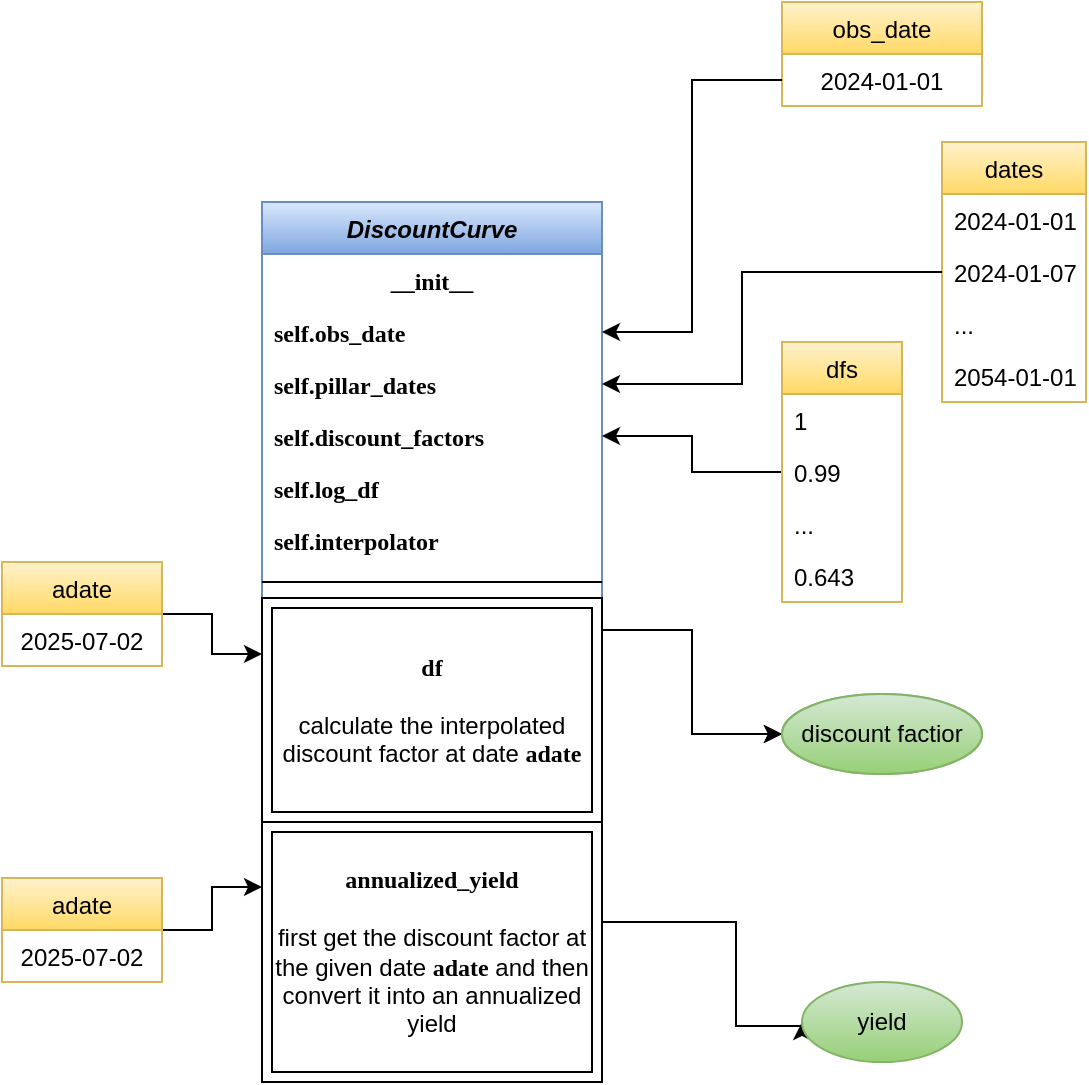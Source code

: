 <mxfile version="24.7.6">
  <diagram id="C5RBs43oDa-KdzZeNtuy" name="Page-1">
    <mxGraphModel dx="978" dy="628" grid="1" gridSize="10" guides="1" tooltips="1" connect="1" arrows="1" fold="1" page="1" pageScale="1" pageWidth="827" pageHeight="1169" math="0" shadow="0">
      <root>
        <mxCell id="WIyWlLk6GJQsqaUBKTNV-0" />
        <mxCell id="WIyWlLk6GJQsqaUBKTNV-1" parent="WIyWlLk6GJQsqaUBKTNV-0" />
        <mxCell id="zkfFHV4jXpPFQw0GAbJ--0" value="DiscountCurve" style="swimlane;fontStyle=3;align=center;verticalAlign=top;childLayout=stackLayout;horizontal=1;startSize=26;horizontalStack=0;resizeParent=1;resizeLast=0;collapsible=1;marginBottom=0;rounded=0;shadow=0;strokeWidth=1;fillColor=#dae8fc;strokeColor=#6c8ebf;gradientColor=#7ea6e0;" parent="WIyWlLk6GJQsqaUBKTNV-1" vertex="1">
          <mxGeometry x="210" y="120" width="170" height="440" as="geometry">
            <mxRectangle x="220" y="120" width="160" height="26" as="alternateBounds" />
          </mxGeometry>
        </mxCell>
        <mxCell id="zkfFHV4jXpPFQw0GAbJ--1" value="__init__" style="text;align=center;verticalAlign=top;spacingLeft=4;spacingRight=4;overflow=hidden;rotatable=0;points=[[0,0.5],[1,0.5]];portConstraint=eastwest;fontFamily=Lucida Console;fontStyle=1" parent="zkfFHV4jXpPFQw0GAbJ--0" vertex="1">
          <mxGeometry y="26" width="170" height="26" as="geometry" />
        </mxCell>
        <mxCell id="V035PnQ6MfVOjCkPTKTB-33" value="self.obs_date" style="text;align=left;verticalAlign=top;spacingLeft=4;spacingRight=4;overflow=hidden;rotatable=0;points=[[0,0.5],[1,0.5]];portConstraint=eastwest;fontFamily=Lucida Console;fontStyle=1" vertex="1" parent="zkfFHV4jXpPFQw0GAbJ--0">
          <mxGeometry y="52" width="170" height="26" as="geometry" />
        </mxCell>
        <mxCell id="zkfFHV4jXpPFQw0GAbJ--2" value="self.pillar_dates" style="text;align=left;verticalAlign=top;spacingLeft=4;spacingRight=4;overflow=hidden;rotatable=0;points=[[0,0.5],[1,0.5]];portConstraint=eastwest;rounded=0;shadow=0;html=0;fontStyle=1;fontFamily=Lucida Console;" parent="zkfFHV4jXpPFQw0GAbJ--0" vertex="1">
          <mxGeometry y="78" width="170" height="26" as="geometry" />
        </mxCell>
        <mxCell id="zkfFHV4jXpPFQw0GAbJ--3" value="self.discount_factors" style="text;align=left;verticalAlign=top;spacingLeft=4;spacingRight=4;overflow=hidden;rotatable=0;points=[[0,0.5],[1,0.5]];portConstraint=eastwest;rounded=0;shadow=0;html=0;fontStyle=1;fontFamily=Lucida Console;" parent="zkfFHV4jXpPFQw0GAbJ--0" vertex="1">
          <mxGeometry y="104" width="170" height="26" as="geometry" />
        </mxCell>
        <mxCell id="V035PnQ6MfVOjCkPTKTB-20" value="self.log_df" style="text;align=left;verticalAlign=top;spacingLeft=4;spacingRight=4;overflow=hidden;rotatable=0;points=[[0,0.5],[1,0.5]];portConstraint=eastwest;rounded=0;shadow=0;html=0;fontStyle=1;fontFamily=Lucida Console;" vertex="1" parent="zkfFHV4jXpPFQw0GAbJ--0">
          <mxGeometry y="130" width="170" height="26" as="geometry" />
        </mxCell>
        <mxCell id="V035PnQ6MfVOjCkPTKTB-19" value="self.interpolator" style="text;align=left;verticalAlign=top;spacingLeft=4;spacingRight=4;overflow=hidden;rotatable=0;points=[[0,0.5],[1,0.5]];portConstraint=eastwest;rounded=0;shadow=0;html=0;fontStyle=1;fontFamily=Lucida Console;" vertex="1" parent="zkfFHV4jXpPFQw0GAbJ--0">
          <mxGeometry y="156" width="170" height="26" as="geometry" />
        </mxCell>
        <mxCell id="zkfFHV4jXpPFQw0GAbJ--4" value="" style="line;html=1;strokeWidth=1;align=left;verticalAlign=middle;spacingTop=-1;spacingLeft=3;spacingRight=3;rotatable=0;labelPosition=right;points=[];portConstraint=eastwest;" parent="zkfFHV4jXpPFQw0GAbJ--0" vertex="1">
          <mxGeometry y="182" width="170" height="16" as="geometry" />
        </mxCell>
        <mxCell id="V035PnQ6MfVOjCkPTKTB-17" value="&lt;font style=&quot;font-weight: bold;&quot; face=&quot;Lucida Console&quot;&gt;df&lt;/font&gt;&lt;br&gt;&lt;br&gt;&lt;font style=&quot;&quot; face=&quot;Helvetica&quot;&gt;calculate the interpolated discount factor at date &lt;/font&gt;&lt;font style=&quot;font-weight: bold;&quot; face=&quot;Lucida Console&quot;&gt;adate&lt;/font&gt;" style="shape=ext;margin=3;double=1;whiteSpace=wrap;html=1;align=center;" vertex="1" parent="zkfFHV4jXpPFQw0GAbJ--0">
          <mxGeometry y="198" width="170" height="112" as="geometry" />
        </mxCell>
        <mxCell id="V035PnQ6MfVOjCkPTKTB-18" value="&lt;b&gt;&lt;font face=&quot;Lucida Console&quot;&gt;annualized_yield&lt;/font&gt;&lt;/b&gt;&lt;br&gt;&lt;br&gt;first get the discount factor at the given date &lt;b&gt;&lt;font face=&quot;Lucida Console&quot;&gt;adate&lt;/font&gt;&lt;/b&gt; and then convert it into an annualized yield" style="shape=ext;margin=3;double=1;whiteSpace=wrap;html=1;align=center;" vertex="1" parent="zkfFHV4jXpPFQw0GAbJ--0">
          <mxGeometry y="310" width="170" height="130" as="geometry" />
        </mxCell>
        <mxCell id="zkfFHV4jXpPFQw0GAbJ--17" value="dates" style="swimlane;fontStyle=0;align=center;verticalAlign=top;childLayout=stackLayout;horizontal=1;startSize=26;horizontalStack=0;resizeParent=1;resizeLast=0;collapsible=1;marginBottom=0;rounded=0;shadow=0;strokeWidth=1;fillColor=#fff2cc;gradientColor=#ffd966;strokeColor=#d6b656;" parent="WIyWlLk6GJQsqaUBKTNV-1" vertex="1">
          <mxGeometry x="550" y="90" width="72" height="130" as="geometry">
            <mxRectangle x="550" y="140" width="160" height="26" as="alternateBounds" />
          </mxGeometry>
        </mxCell>
        <mxCell id="zkfFHV4jXpPFQw0GAbJ--18" value="2024-01-01" style="text;align=left;verticalAlign=top;spacingLeft=4;spacingRight=4;overflow=hidden;rotatable=0;points=[[0,0.5],[1,0.5]];portConstraint=eastwest;" parent="zkfFHV4jXpPFQw0GAbJ--17" vertex="1">
          <mxGeometry y="26" width="72" height="26" as="geometry" />
        </mxCell>
        <mxCell id="zkfFHV4jXpPFQw0GAbJ--19" value="2024-01-07" style="text;align=left;verticalAlign=top;spacingLeft=4;spacingRight=4;overflow=hidden;rotatable=0;points=[[0,0.5],[1,0.5]];portConstraint=eastwest;rounded=0;shadow=0;html=0;" parent="zkfFHV4jXpPFQw0GAbJ--17" vertex="1">
          <mxGeometry y="52" width="72" height="26" as="geometry" />
        </mxCell>
        <mxCell id="zkfFHV4jXpPFQw0GAbJ--20" value="..." style="text;align=left;verticalAlign=top;spacingLeft=4;spacingRight=4;overflow=hidden;rotatable=0;points=[[0,0.5],[1,0.5]];portConstraint=eastwest;rounded=0;shadow=0;html=0;" parent="zkfFHV4jXpPFQw0GAbJ--17" vertex="1">
          <mxGeometry y="78" width="72" height="26" as="geometry" />
        </mxCell>
        <mxCell id="zkfFHV4jXpPFQw0GAbJ--21" value="2054-01-01" style="text;align=left;verticalAlign=top;spacingLeft=4;spacingRight=4;overflow=hidden;rotatable=0;points=[[0,0.5],[1,0.5]];portConstraint=eastwest;rounded=0;shadow=0;html=0;" parent="zkfFHV4jXpPFQw0GAbJ--17" vertex="1">
          <mxGeometry y="104" width="72" height="26" as="geometry" />
        </mxCell>
        <mxCell id="V035PnQ6MfVOjCkPTKTB-15" style="edgeStyle=orthogonalEdgeStyle;rounded=0;orthogonalLoop=1;jettySize=auto;html=1;entryX=1;entryY=0.5;entryDx=0;entryDy=0;" edge="1" parent="WIyWlLk6GJQsqaUBKTNV-1" source="V035PnQ6MfVOjCkPTKTB-3" target="zkfFHV4jXpPFQw0GAbJ--3">
          <mxGeometry relative="1" as="geometry" />
        </mxCell>
        <mxCell id="V035PnQ6MfVOjCkPTKTB-3" value="dfs" style="swimlane;fontStyle=0;align=center;verticalAlign=top;childLayout=stackLayout;horizontal=1;startSize=26;horizontalStack=0;resizeParent=1;resizeLast=0;collapsible=1;marginBottom=0;rounded=0;shadow=0;strokeWidth=1;fillColor=#fff2cc;gradientColor=#ffd966;strokeColor=#d6b656;" vertex="1" parent="WIyWlLk6GJQsqaUBKTNV-1">
          <mxGeometry x="470" y="190" width="60" height="130" as="geometry">
            <mxRectangle x="550" y="140" width="160" height="26" as="alternateBounds" />
          </mxGeometry>
        </mxCell>
        <mxCell id="V035PnQ6MfVOjCkPTKTB-4" value="1" style="text;align=left;verticalAlign=top;spacingLeft=4;spacingRight=4;overflow=hidden;rotatable=0;points=[[0,0.5],[1,0.5]];portConstraint=eastwest;" vertex="1" parent="V035PnQ6MfVOjCkPTKTB-3">
          <mxGeometry y="26" width="60" height="26" as="geometry" />
        </mxCell>
        <mxCell id="V035PnQ6MfVOjCkPTKTB-5" value="0.99" style="text;align=left;verticalAlign=top;spacingLeft=4;spacingRight=4;overflow=hidden;rotatable=0;points=[[0,0.5],[1,0.5]];portConstraint=eastwest;rounded=0;shadow=0;html=0;" vertex="1" parent="V035PnQ6MfVOjCkPTKTB-3">
          <mxGeometry y="52" width="60" height="26" as="geometry" />
        </mxCell>
        <mxCell id="V035PnQ6MfVOjCkPTKTB-6" value="..." style="text;align=left;verticalAlign=top;spacingLeft=4;spacingRight=4;overflow=hidden;rotatable=0;points=[[0,0.5],[1,0.5]];portConstraint=eastwest;rounded=0;shadow=0;html=0;" vertex="1" parent="V035PnQ6MfVOjCkPTKTB-3">
          <mxGeometry y="78" width="60" height="26" as="geometry" />
        </mxCell>
        <mxCell id="V035PnQ6MfVOjCkPTKTB-7" value="0.643" style="text;align=left;verticalAlign=top;spacingLeft=4;spacingRight=4;overflow=hidden;rotatable=0;points=[[0,0.5],[1,0.5]];portConstraint=eastwest;rounded=0;shadow=0;html=0;" vertex="1" parent="V035PnQ6MfVOjCkPTKTB-3">
          <mxGeometry y="104" width="60" height="26" as="geometry" />
        </mxCell>
        <mxCell id="V035PnQ6MfVOjCkPTKTB-8" value="obs_date" style="swimlane;fontStyle=0;align=center;verticalAlign=top;childLayout=stackLayout;horizontal=1;startSize=26;horizontalStack=0;resizeParent=1;resizeLast=0;collapsible=1;marginBottom=0;rounded=0;shadow=0;strokeWidth=1;fillColor=#fff2cc;gradientColor=#ffd966;strokeColor=#d6b656;" vertex="1" parent="WIyWlLk6GJQsqaUBKTNV-1">
          <mxGeometry x="470" y="20" width="100" height="52" as="geometry">
            <mxRectangle x="550" y="140" width="160" height="26" as="alternateBounds" />
          </mxGeometry>
        </mxCell>
        <mxCell id="V035PnQ6MfVOjCkPTKTB-9" value="2024-01-01" style="text;align=center;verticalAlign=top;spacingLeft=4;spacingRight=4;overflow=hidden;rotatable=0;points=[[0,0.5],[1,0.5]];portConstraint=eastwest;" vertex="1" parent="V035PnQ6MfVOjCkPTKTB-8">
          <mxGeometry y="26" width="100" height="26" as="geometry" />
        </mxCell>
        <mxCell id="V035PnQ6MfVOjCkPTKTB-13" style="edgeStyle=orthogonalEdgeStyle;rounded=0;orthogonalLoop=1;jettySize=auto;html=1;exitX=0;exitY=0.5;exitDx=0;exitDy=0;entryX=1;entryY=0.5;entryDx=0;entryDy=0;" edge="1" parent="WIyWlLk6GJQsqaUBKTNV-1" source="V035PnQ6MfVOjCkPTKTB-9" target="V035PnQ6MfVOjCkPTKTB-33">
          <mxGeometry relative="1" as="geometry">
            <Array as="points">
              <mxPoint x="425" y="59" />
              <mxPoint x="425" y="185" />
            </Array>
          </mxGeometry>
        </mxCell>
        <mxCell id="V035PnQ6MfVOjCkPTKTB-14" style="edgeStyle=orthogonalEdgeStyle;rounded=0;orthogonalLoop=1;jettySize=auto;html=1;exitX=0;exitY=0.5;exitDx=0;exitDy=0;entryX=1;entryY=0.5;entryDx=0;entryDy=0;" edge="1" parent="WIyWlLk6GJQsqaUBKTNV-1" source="zkfFHV4jXpPFQw0GAbJ--19" target="zkfFHV4jXpPFQw0GAbJ--2">
          <mxGeometry relative="1" as="geometry">
            <Array as="points">
              <mxPoint x="450" y="155" />
              <mxPoint x="450" y="211" />
            </Array>
          </mxGeometry>
        </mxCell>
        <mxCell id="V035PnQ6MfVOjCkPTKTB-23" style="edgeStyle=orthogonalEdgeStyle;rounded=0;orthogonalLoop=1;jettySize=auto;html=1;entryX=0;entryY=0.25;entryDx=0;entryDy=0;" edge="1" parent="WIyWlLk6GJQsqaUBKTNV-1" source="V035PnQ6MfVOjCkPTKTB-21" target="V035PnQ6MfVOjCkPTKTB-17">
          <mxGeometry relative="1" as="geometry" />
        </mxCell>
        <mxCell id="V035PnQ6MfVOjCkPTKTB-21" value="adate" style="swimlane;fontStyle=0;align=center;verticalAlign=top;childLayout=stackLayout;horizontal=1;startSize=26;horizontalStack=0;resizeParent=1;resizeLast=0;collapsible=1;marginBottom=0;rounded=0;shadow=0;strokeWidth=1;fillColor=#fff2cc;gradientColor=#ffd966;strokeColor=#d6b656;" vertex="1" parent="WIyWlLk6GJQsqaUBKTNV-1">
          <mxGeometry x="80" y="300" width="80" height="52" as="geometry">
            <mxRectangle x="550" y="140" width="160" height="26" as="alternateBounds" />
          </mxGeometry>
        </mxCell>
        <mxCell id="V035PnQ6MfVOjCkPTKTB-22" value="2025-07-02" style="text;align=center;verticalAlign=top;spacingLeft=4;spacingRight=4;overflow=hidden;rotatable=0;points=[[0,0.5],[1,0.5]];portConstraint=eastwest;" vertex="1" parent="V035PnQ6MfVOjCkPTKTB-21">
          <mxGeometry y="26" width="80" height="26" as="geometry" />
        </mxCell>
        <mxCell id="V035PnQ6MfVOjCkPTKTB-24" value="discount factior" style="ellipse;whiteSpace=wrap;html=1;align=center;fillColor=#d5e8d4;gradientColor=#97d077;strokeColor=#82b366;" vertex="1" parent="WIyWlLk6GJQsqaUBKTNV-1">
          <mxGeometry x="470" y="366" width="100" height="40" as="geometry" />
        </mxCell>
        <mxCell id="V035PnQ6MfVOjCkPTKTB-25" style="edgeStyle=orthogonalEdgeStyle;rounded=0;orthogonalLoop=1;jettySize=auto;html=1;entryX=0;entryY=0.5;entryDx=0;entryDy=0;" edge="1" parent="WIyWlLk6GJQsqaUBKTNV-1" source="V035PnQ6MfVOjCkPTKTB-17" target="V035PnQ6MfVOjCkPTKTB-24">
          <mxGeometry relative="1" as="geometry">
            <Array as="points">
              <mxPoint x="425" y="334" />
              <mxPoint x="425" y="386" />
            </Array>
          </mxGeometry>
        </mxCell>
        <mxCell id="V035PnQ6MfVOjCkPTKTB-26" style="edgeStyle=orthogonalEdgeStyle;rounded=0;orthogonalLoop=1;jettySize=auto;html=1;entryX=0;entryY=0.5;entryDx=0;entryDy=0;" edge="1" target="V035PnQ6MfVOjCkPTKTB-27" parent="WIyWlLk6GJQsqaUBKTNV-1">
          <mxGeometry relative="1" as="geometry">
            <mxPoint x="380" y="334" as="sourcePoint" />
            <Array as="points">
              <mxPoint x="425" y="334" />
              <mxPoint x="425" y="386" />
            </Array>
          </mxGeometry>
        </mxCell>
        <mxCell id="V035PnQ6MfVOjCkPTKTB-27" value="discount factior" style="ellipse;whiteSpace=wrap;html=1;align=center;fillColor=#d5e8d4;gradientColor=#97d077;strokeColor=#82b366;" vertex="1" parent="WIyWlLk6GJQsqaUBKTNV-1">
          <mxGeometry x="470" y="366" width="100" height="40" as="geometry" />
        </mxCell>
        <mxCell id="V035PnQ6MfVOjCkPTKTB-28" style="edgeStyle=orthogonalEdgeStyle;rounded=0;orthogonalLoop=1;jettySize=auto;html=1;entryX=0;entryY=0.5;entryDx=0;entryDy=0;exitX=1;exitY=0.5;exitDx=0;exitDy=0;" edge="1" parent="WIyWlLk6GJQsqaUBKTNV-1" target="V035PnQ6MfVOjCkPTKTB-29">
          <mxGeometry relative="1" as="geometry">
            <mxPoint x="380" y="495" as="sourcePoint" />
            <Array as="points">
              <mxPoint x="380" y="480" />
              <mxPoint x="447" y="480" />
              <mxPoint x="447" y="532" />
            </Array>
          </mxGeometry>
        </mxCell>
        <mxCell id="V035PnQ6MfVOjCkPTKTB-29" value="yield" style="ellipse;whiteSpace=wrap;html=1;align=center;fillColor=#d5e8d4;gradientColor=#97d077;strokeColor=#82b366;" vertex="1" parent="WIyWlLk6GJQsqaUBKTNV-1">
          <mxGeometry x="480" y="510" width="80" height="40" as="geometry" />
        </mxCell>
        <mxCell id="V035PnQ6MfVOjCkPTKTB-30" style="edgeStyle=orthogonalEdgeStyle;rounded=0;orthogonalLoop=1;jettySize=auto;html=1;entryX=0;entryY=0.25;entryDx=0;entryDy=0;" edge="1" parent="WIyWlLk6GJQsqaUBKTNV-1" source="V035PnQ6MfVOjCkPTKTB-31" target="V035PnQ6MfVOjCkPTKTB-18">
          <mxGeometry relative="1" as="geometry">
            <mxPoint x="274" y="430.0" as="targetPoint" />
          </mxGeometry>
        </mxCell>
        <mxCell id="V035PnQ6MfVOjCkPTKTB-31" value="adate" style="swimlane;fontStyle=0;align=center;verticalAlign=top;childLayout=stackLayout;horizontal=1;startSize=26;horizontalStack=0;resizeParent=1;resizeLast=0;collapsible=1;marginBottom=0;rounded=0;shadow=0;strokeWidth=1;fillColor=#fff2cc;gradientColor=#ffd966;strokeColor=#d6b656;" vertex="1" parent="WIyWlLk6GJQsqaUBKTNV-1">
          <mxGeometry x="80" y="458" width="80" height="52" as="geometry">
            <mxRectangle x="550" y="140" width="160" height="26" as="alternateBounds" />
          </mxGeometry>
        </mxCell>
        <mxCell id="V035PnQ6MfVOjCkPTKTB-32" value="2025-07-02" style="text;align=center;verticalAlign=top;spacingLeft=4;spacingRight=4;overflow=hidden;rotatable=0;points=[[0,0.5],[1,0.5]];portConstraint=eastwest;" vertex="1" parent="V035PnQ6MfVOjCkPTKTB-31">
          <mxGeometry y="26" width="80" height="26" as="geometry" />
        </mxCell>
      </root>
    </mxGraphModel>
  </diagram>
</mxfile>
